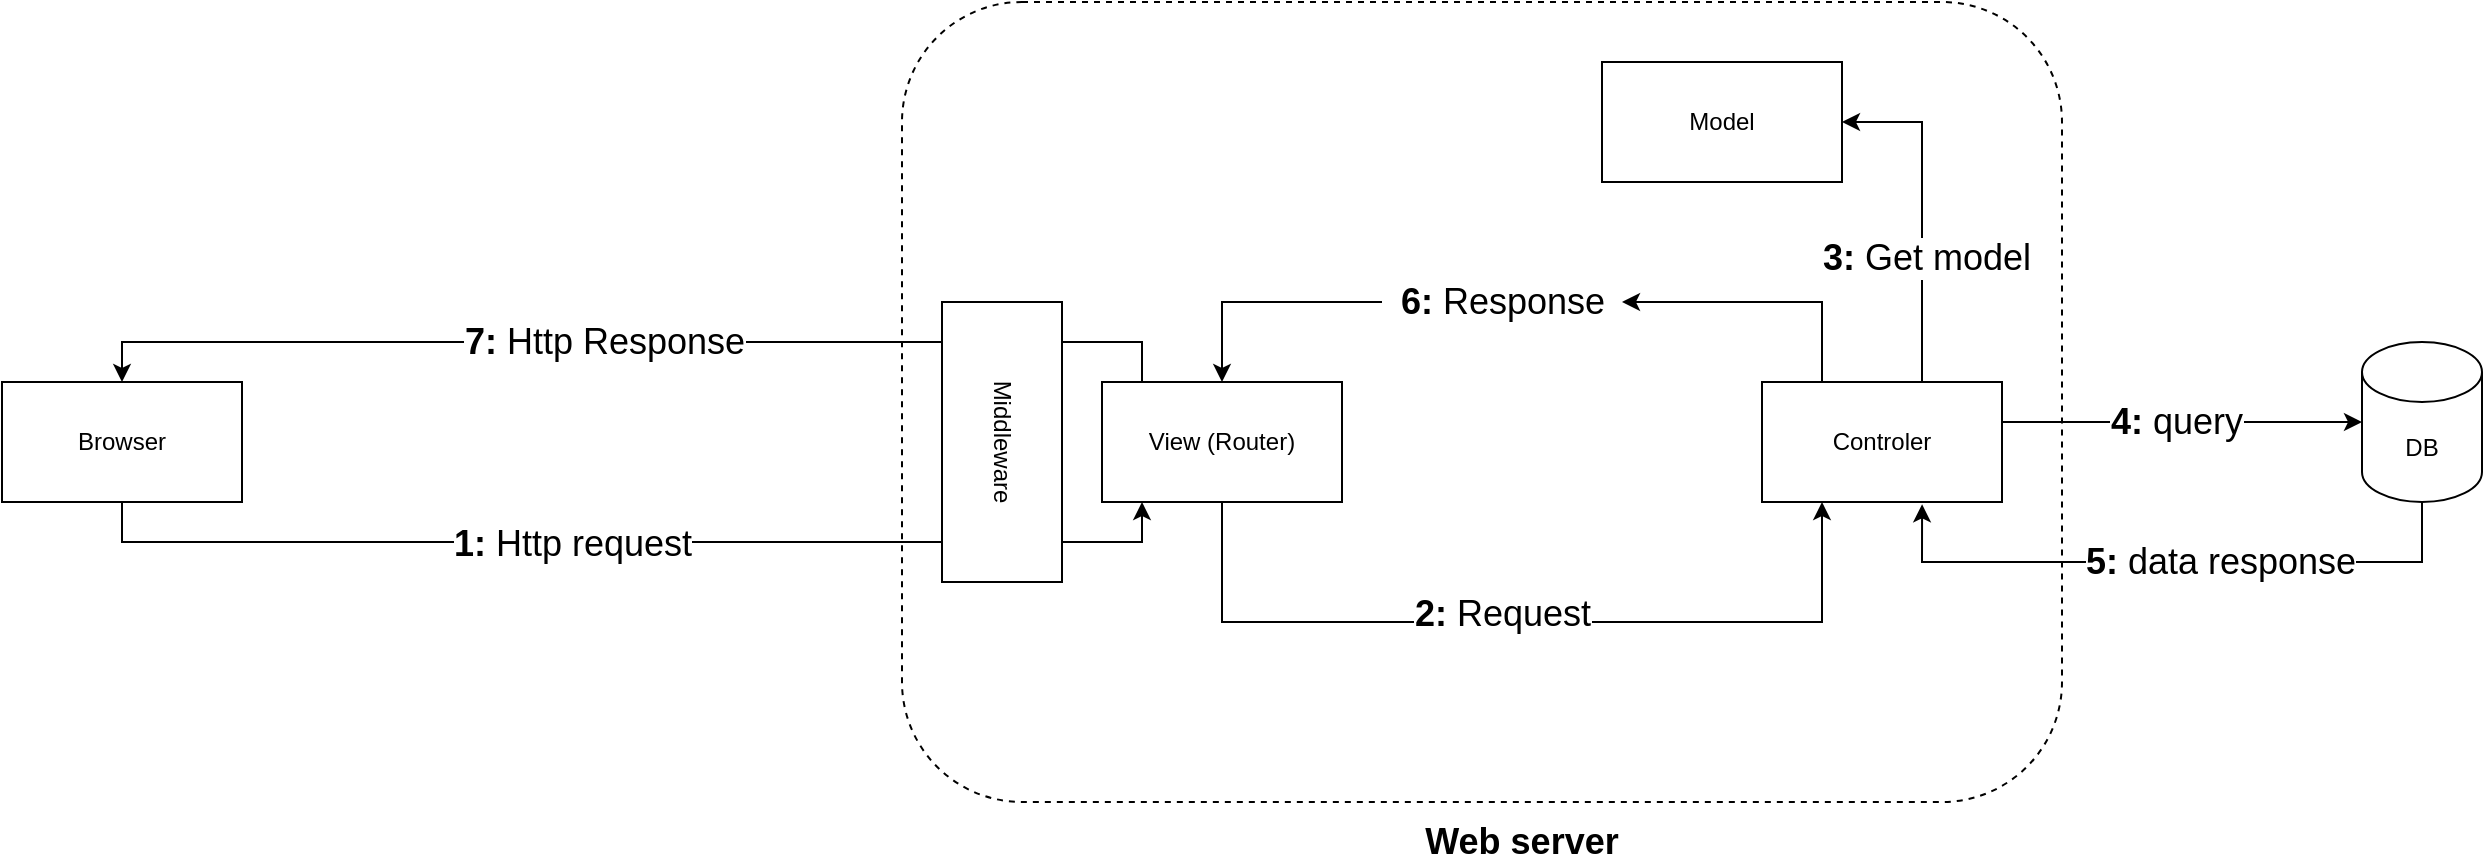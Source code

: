 <mxfile version="13.9.9" type="device"><diagram id="QgkszJxT_JFhilPOzDoW" name="Page-1"><mxGraphModel dx="2523" dy="1007" grid="1" gridSize="10" guides="1" tooltips="1" connect="1" arrows="1" fold="1" page="1" pageScale="1" pageWidth="850" pageHeight="1100" math="0" shadow="0"><root><mxCell id="0"/><mxCell id="1" parent="0"/><mxCell id="rbABxxwm2OpXTt-FDQFm-1" value="Model" style="rounded=0;whiteSpace=wrap;html=1;" vertex="1" parent="1"><mxGeometry x="360" y="190" width="120" height="60" as="geometry"/></mxCell><mxCell id="rbABxxwm2OpXTt-FDQFm-10" style="edgeStyle=orthogonalEdgeStyle;rounded=0;orthogonalLoop=1;jettySize=auto;html=1;" edge="1" parent="1" source="rbABxxwm2OpXTt-FDQFm-2" target="rbABxxwm2OpXTt-FDQFm-3"><mxGeometry relative="1" as="geometry"><Array as="points"><mxPoint x="170" y="470"/><mxPoint x="470" y="470"/></Array></mxGeometry></mxCell><mxCell id="rbABxxwm2OpXTt-FDQFm-16" value="&lt;font style=&quot;font-size: 18px&quot;&gt;&lt;b&gt;2:&lt;/b&gt; Request&lt;/font&gt;" style="edgeLabel;html=1;align=center;verticalAlign=middle;resizable=0;points=[];" vertex="1" connectable="0" parent="rbABxxwm2OpXTt-FDQFm-10"><mxGeometry x="-0.107" y="4" relative="1" as="geometry"><mxPoint x="12.5" as="offset"/></mxGeometry></mxCell><mxCell id="rbABxxwm2OpXTt-FDQFm-20" style="edgeStyle=orthogonalEdgeStyle;rounded=0;orthogonalLoop=1;jettySize=auto;html=1;" edge="1" parent="1" source="rbABxxwm2OpXTt-FDQFm-2" target="rbABxxwm2OpXTt-FDQFm-18"><mxGeometry relative="1" as="geometry"><Array as="points"><mxPoint x="130" y="330"/><mxPoint x="-380" y="330"/></Array></mxGeometry></mxCell><mxCell id="rbABxxwm2OpXTt-FDQFm-23" value="&lt;font style=&quot;font-size: 18px&quot;&gt;&lt;b&gt;7: &lt;/b&gt;Http Response&lt;/font&gt;" style="edgeLabel;html=1;align=center;verticalAlign=middle;resizable=0;points=[];" vertex="1" connectable="0" parent="rbABxxwm2OpXTt-FDQFm-20"><mxGeometry x="0.13" y="-3" relative="1" as="geometry"><mxPoint x="20.83" y="3" as="offset"/></mxGeometry></mxCell><mxCell id="rbABxxwm2OpXTt-FDQFm-2" value="View (Router)" style="rounded=0;whiteSpace=wrap;html=1;" vertex="1" parent="1"><mxGeometry x="110" y="350" width="120" height="60" as="geometry"/></mxCell><mxCell id="rbABxxwm2OpXTt-FDQFm-8" style="edgeStyle=orthogonalEdgeStyle;rounded=0;orthogonalLoop=1;jettySize=auto;html=1;" edge="1" parent="1" source="rbABxxwm2OpXTt-FDQFm-3" target="rbABxxwm2OpXTt-FDQFm-1"><mxGeometry relative="1" as="geometry"><Array as="points"><mxPoint x="520" y="220"/></Array></mxGeometry></mxCell><mxCell id="rbABxxwm2OpXTt-FDQFm-9" value="&lt;font style=&quot;font-size: 18px&quot;&gt;&lt;b&gt;3:&lt;/b&gt; Get model&lt;/font&gt;" style="edgeLabel;html=1;align=center;verticalAlign=middle;resizable=0;points=[];" vertex="1" connectable="0" parent="rbABxxwm2OpXTt-FDQFm-8"><mxGeometry x="-0.27" y="-2" relative="1" as="geometry"><mxPoint as="offset"/></mxGeometry></mxCell><mxCell id="rbABxxwm2OpXTt-FDQFm-11" style="edgeStyle=orthogonalEdgeStyle;rounded=0;orthogonalLoop=1;jettySize=auto;html=1;" edge="1" parent="1" source="rbABxxwm2OpXTt-FDQFm-17" target="rbABxxwm2OpXTt-FDQFm-2"><mxGeometry relative="1" as="geometry"><Array as="points"><mxPoint x="170" y="310"/></Array></mxGeometry></mxCell><mxCell id="rbABxxwm2OpXTt-FDQFm-13" style="edgeStyle=orthogonalEdgeStyle;rounded=0;orthogonalLoop=1;jettySize=auto;html=1;entryX=0;entryY=0.5;entryDx=0;entryDy=0;entryPerimeter=0;" edge="1" parent="1" source="rbABxxwm2OpXTt-FDQFm-3" target="rbABxxwm2OpXTt-FDQFm-12"><mxGeometry relative="1" as="geometry"><Array as="points"><mxPoint x="670" y="370"/><mxPoint x="670" y="370"/></Array></mxGeometry></mxCell><mxCell id="rbABxxwm2OpXTt-FDQFm-15" value="&lt;font style=&quot;font-size: 18px&quot;&gt;&lt;b&gt;4:&lt;/b&gt; query&lt;/font&gt;" style="edgeLabel;html=1;align=center;verticalAlign=middle;resizable=0;points=[];" vertex="1" connectable="0" parent="rbABxxwm2OpXTt-FDQFm-13"><mxGeometry x="-0.362" y="4" relative="1" as="geometry"><mxPoint x="29" y="4" as="offset"/></mxGeometry></mxCell><mxCell id="rbABxxwm2OpXTt-FDQFm-3" value="Controler" style="rounded=0;whiteSpace=wrap;html=1;" vertex="1" parent="1"><mxGeometry x="440" y="350" width="120" height="60" as="geometry"/></mxCell><mxCell id="rbABxxwm2OpXTt-FDQFm-14" style="edgeStyle=orthogonalEdgeStyle;rounded=0;orthogonalLoop=1;jettySize=auto;html=1;entryX=0.667;entryY=1.019;entryDx=0;entryDy=0;entryPerimeter=0;" edge="1" parent="1" source="rbABxxwm2OpXTt-FDQFm-12" target="rbABxxwm2OpXTt-FDQFm-3"><mxGeometry relative="1" as="geometry"><mxPoint x="520" y="420" as="targetPoint"/><Array as="points"><mxPoint x="770" y="440"/><mxPoint x="520" y="440"/></Array></mxGeometry></mxCell><mxCell id="rbABxxwm2OpXTt-FDQFm-24" value="&lt;font style=&quot;font-size: 18px&quot;&gt;&lt;b&gt;5:&lt;/b&gt; data response&lt;/font&gt;" style="edgeLabel;html=1;align=center;verticalAlign=middle;resizable=0;points=[];" vertex="1" connectable="0" parent="rbABxxwm2OpXTt-FDQFm-14"><mxGeometry x="0.179" relative="1" as="geometry"><mxPoint x="50.59" as="offset"/></mxGeometry></mxCell><mxCell id="rbABxxwm2OpXTt-FDQFm-12" value="DB" style="shape=cylinder3;whiteSpace=wrap;html=1;boundedLbl=1;backgroundOutline=1;size=15;" vertex="1" parent="1"><mxGeometry x="740" y="330" width="60" height="80" as="geometry"/></mxCell><mxCell id="rbABxxwm2OpXTt-FDQFm-21" style="edgeStyle=orthogonalEdgeStyle;rounded=0;orthogonalLoop=1;jettySize=auto;html=1;" edge="1" parent="1" source="rbABxxwm2OpXTt-FDQFm-18" target="rbABxxwm2OpXTt-FDQFm-2"><mxGeometry relative="1" as="geometry"><Array as="points"><mxPoint x="-380" y="430"/><mxPoint x="130" y="430"/></Array></mxGeometry></mxCell><mxCell id="rbABxxwm2OpXTt-FDQFm-22" value="&lt;font style=&quot;font-size: 18px&quot;&gt;&lt;b&gt;&lt;font&gt;1:&lt;/font&gt;&lt;/b&gt; Http request&lt;/font&gt;" style="edgeLabel;html=1;align=center;verticalAlign=middle;resizable=0;points=[];" vertex="1" connectable="0" parent="rbABxxwm2OpXTt-FDQFm-21"><mxGeometry x="-0.113" y="-1" relative="1" as="geometry"><mxPoint x="1" as="offset"/></mxGeometry></mxCell><mxCell id="rbABxxwm2OpXTt-FDQFm-18" value="Browser" style="rounded=0;whiteSpace=wrap;html=1;" vertex="1" parent="1"><mxGeometry x="-440" y="350" width="120" height="60" as="geometry"/></mxCell><mxCell id="rbABxxwm2OpXTt-FDQFm-17" value="&lt;font style=&quot;font-size: 18px&quot;&gt;&lt;b&gt;6:&lt;/b&gt; Response&lt;/font&gt;" style="text;html=1;align=center;verticalAlign=middle;resizable=0;points=[];autosize=1;" vertex="1" parent="1"><mxGeometry x="250" y="300" width="120" height="20" as="geometry"/></mxCell><mxCell id="rbABxxwm2OpXTt-FDQFm-25" style="edgeStyle=orthogonalEdgeStyle;rounded=0;orthogonalLoop=1;jettySize=auto;html=1;" edge="1" parent="1" source="rbABxxwm2OpXTt-FDQFm-3" target="rbABxxwm2OpXTt-FDQFm-17"><mxGeometry relative="1" as="geometry"><mxPoint x="470.034" y="350" as="sourcePoint"/><mxPoint x="170.034" y="350" as="targetPoint"/><Array as="points"><mxPoint x="470" y="310"/></Array></mxGeometry></mxCell><mxCell id="rbABxxwm2OpXTt-FDQFm-28" value="" style="rounded=1;whiteSpace=wrap;html=1;dashed=1;fillColor=none;" vertex="1" parent="1"><mxGeometry x="10" y="160" width="580" height="400" as="geometry"/></mxCell><mxCell id="rbABxxwm2OpXTt-FDQFm-29" value="Middleware" style="rounded=0;whiteSpace=wrap;html=1;rotation=90;" vertex="1" parent="1"><mxGeometry x="-10" y="350" width="140" height="60" as="geometry"/></mxCell><mxCell id="rbABxxwm2OpXTt-FDQFm-30" value="&lt;b&gt;&lt;font style=&quot;font-size: 18px&quot;&gt;Web server&lt;/font&gt;&lt;/b&gt;" style="text;html=1;strokeColor=none;fillColor=none;align=center;verticalAlign=middle;whiteSpace=wrap;rounded=0;" vertex="1" parent="1"><mxGeometry x="260" y="570" width="120" height="20" as="geometry"/></mxCell></root></mxGraphModel></diagram></mxfile>